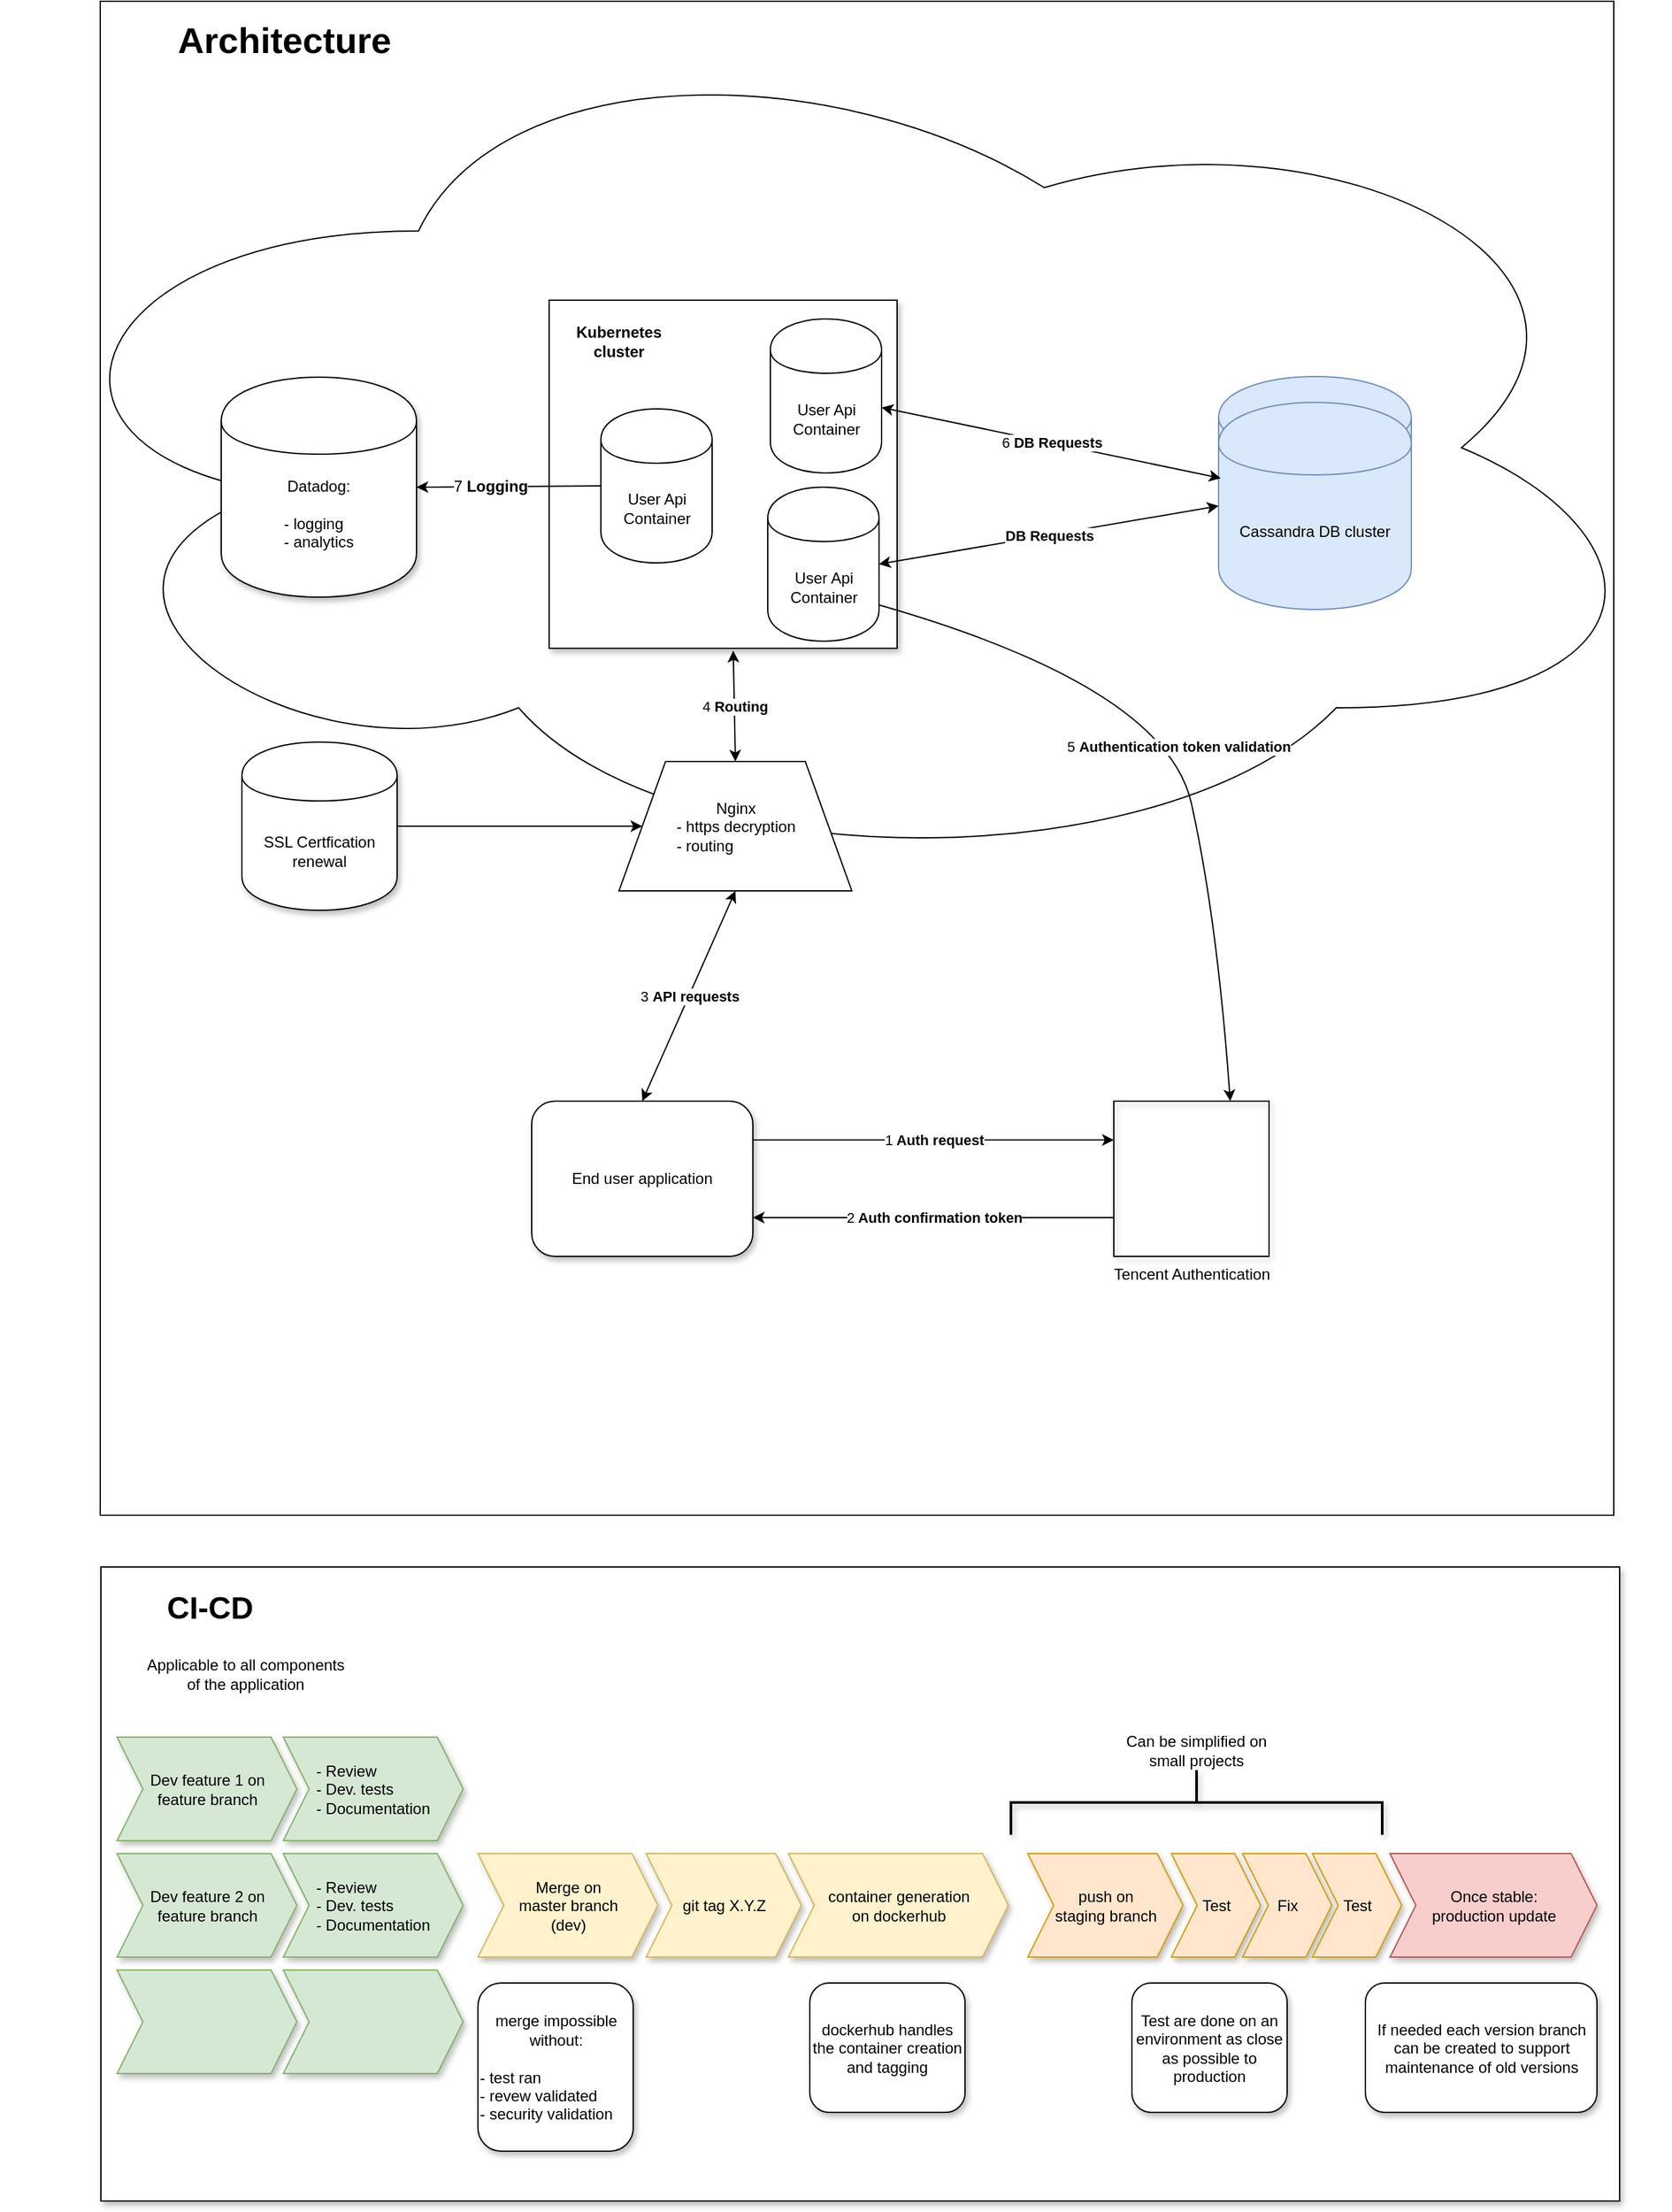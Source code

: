 <mxfile version="10.6.3"><diagram id="YVqzlqOm7jaOTrZ5rFpO" name="Page-1"><mxGraphModel dx="2861" dy="1140" grid="1" gridSize="10" guides="1" tooltips="1" connect="1" arrows="1" fold="1" page="1" pageScale="1" pageWidth="827" pageHeight="1169" math="0" shadow="0"><root><mxCell id="0"/><mxCell id="1" parent="0"/><mxCell id="DxjAr9QPb5Mxl59-Whex-93" value="" style="rounded=0;whiteSpace=wrap;html=1;shadow=1;" vertex="1" parent="1"><mxGeometry x="-143" y="1280" width="1174" height="490" as="geometry"/></mxCell><mxCell id="DxjAr9QPb5Mxl59-Whex-13" value="" style="whiteSpace=wrap;html=1;aspect=fixed;" vertex="1" parent="1"><mxGeometry x="-143.5" y="70" width="1170" height="1170" as="geometry"/></mxCell><mxCell id="DxjAr9QPb5Mxl59-Whex-15" value="" style="ellipse;shape=cloud;whiteSpace=wrap;html=1;" vertex="1" parent="1"><mxGeometry x="-220" y="80" width="1290" height="670" as="geometry"/></mxCell><mxCell id="hb0HDORnTuc1gALnupcl-1" value="&lt;font style=&quot;font-size: 28px&quot;&gt;&lt;b&gt;Architecture&lt;/b&gt;&lt;/font&gt;" style="text;html=1;strokeColor=none;fillColor=none;align=center;verticalAlign=middle;whiteSpace=wrap;rounded=0;" parent="1" vertex="1"><mxGeometry x="-126" y="90" width="250" height="20" as="geometry"/></mxCell><mxCell id="DxjAr9QPb5Mxl59-Whex-3" value="Tencent Authentication" style="shape=image;html=1;verticalAlign=top;verticalLabelPosition=bottom;labelBackgroundColor=#ffffff;imageAspect=0;aspect=fixed;image=https://cdn4.iconfinder.com/data/icons/flat-brand-logo-2/512/tencent-128.png;shadow=1;imageBorder=#000000;" vertex="1" parent="1"><mxGeometry x="640" y="920" width="120" height="120" as="geometry"/></mxCell><mxCell id="DxjAr9QPb5Mxl59-Whex-9" value="DB node" style="shape=cylinder;whiteSpace=wrap;html=1;boundedLbl=1;backgroundOutline=1;fillColor=#dae8fc;strokeColor=#6c8ebf;" vertex="1" parent="1"><mxGeometry x="721" y="360" width="149" height="160" as="geometry"/></mxCell><mxCell id="DxjAr9QPb5Mxl59-Whex-10" value="Cassandra DB cluster" style="shape=cylinder;whiteSpace=wrap;html=1;boundedLbl=1;backgroundOutline=1;fillColor=#dae8fc;strokeColor=#6c8ebf;" vertex="1" parent="1"><mxGeometry x="721" y="380" width="149" height="160" as="geometry"/></mxCell><mxCell id="DxjAr9QPb5Mxl59-Whex-17" value="1&lt;b&gt; Auth request &lt;/b&gt;" style="endArrow=classic;html=1;entryX=0;entryY=0.25;entryDx=0;entryDy=0;exitX=1;exitY=0.25;exitDx=0;exitDy=0;" edge="1" parent="1" source="DxjAr9QPb5Mxl59-Whex-56" target="DxjAr9QPb5Mxl59-Whex-3"><mxGeometry width="50" height="50" relative="1" as="geometry"><mxPoint x="211" y="940" as="sourcePoint"/><mxPoint x="261" y="890" as="targetPoint"/></mxGeometry></mxCell><mxCell id="DxjAr9QPb5Mxl59-Whex-18" value="2&lt;b&gt; Auth confirmation token&lt;/b&gt;" style="endArrow=classic;html=1;exitX=0;exitY=0.75;exitDx=0;exitDy=0;entryX=1;entryY=0.75;entryDx=0;entryDy=0;" edge="1" parent="1" source="DxjAr9QPb5Mxl59-Whex-3" target="DxjAr9QPb5Mxl59-Whex-56"><mxGeometry width="50" height="50" relative="1" as="geometry"><mxPoint x="421" y="1100" as="sourcePoint"/><mxPoint x="471" y="1050" as="targetPoint"/></mxGeometry></mxCell><mxCell id="DxjAr9QPb5Mxl59-Whex-20" value="" style="whiteSpace=wrap;html=1;aspect=fixed;shadow=1;" vertex="1" parent="1"><mxGeometry x="203.5" y="301" width="269" height="269" as="geometry"/></mxCell><mxCell id="DxjAr9QPb5Mxl59-Whex-21" value="User Api Container" style="shape=cylinder;whiteSpace=wrap;html=1;boundedLbl=1;backgroundOutline=1;" vertex="1" parent="1"><mxGeometry x="374.5" y="315.5" width="86" height="119" as="geometry"/></mxCell><mxCell id="DxjAr9QPb5Mxl59-Whex-22" value="User Api Container" style="shape=cylinder;whiteSpace=wrap;html=1;boundedLbl=1;backgroundOutline=1;" vertex="1" parent="1"><mxGeometry x="372.5" y="445.5" width="86" height="119" as="geometry"/></mxCell><mxCell id="DxjAr9QPb5Mxl59-Whex-25" value="3 &lt;b&gt;API requests&lt;/b&gt;" style="endArrow=classic;startArrow=classic;html=1;entryX=0.5;entryY=1;entryDx=0;entryDy=0;exitX=0.5;exitY=0;exitDx=0;exitDy=0;" edge="1" parent="1" source="DxjAr9QPb5Mxl59-Whex-56" target="DxjAr9QPb5Mxl59-Whex-19"><mxGeometry width="50" height="50" relative="1" as="geometry"><mxPoint x="274.5" y="790" as="sourcePoint"/><mxPoint x="324.5" y="740" as="targetPoint"/></mxGeometry></mxCell><mxCell id="DxjAr9QPb5Mxl59-Whex-30" value="&lt;div&gt;DB Requests&lt;/div&gt;" style="endArrow=classic;startArrow=classic;html=1;entryX=0;entryY=0.5;entryDx=0;entryDy=0;exitX=1;exitY=0.5;exitDx=0;exitDy=0;fontStyle=1" edge="1" parent="1" source="DxjAr9QPb5Mxl59-Whex-22" target="DxjAr9QPb5Mxl59-Whex-10"><mxGeometry width="50" height="50" relative="1" as="geometry"><mxPoint x="510" y="360" as="sourcePoint"/><mxPoint x="560" y="310" as="targetPoint"/></mxGeometry></mxCell><mxCell id="DxjAr9QPb5Mxl59-Whex-31" value="6 &lt;b&gt;DB Requests&lt;/b&gt;" style="endArrow=classic;startArrow=classic;html=1;entryX=0.011;entryY=0.366;entryDx=0;entryDy=0;entryPerimeter=0;" edge="1" parent="1" source="DxjAr9QPb5Mxl59-Whex-21" target="DxjAr9QPb5Mxl59-Whex-10"><mxGeometry width="50" height="50" relative="1" as="geometry"><mxPoint x="347.647" y="520.765" as="sourcePoint"/><mxPoint x="830" y="470.176" as="targetPoint"/></mxGeometry></mxCell><mxCell id="DxjAr9QPb5Mxl59-Whex-35" value="&lt;b&gt;Kubernetes cluster&lt;/b&gt;" style="text;html=1;strokeColor=none;fillColor=none;align=center;verticalAlign=middle;whiteSpace=wrap;rounded=0;shadow=1;" vertex="1" parent="1"><mxGeometry x="209.5" y="315" width="95" height="35" as="geometry"/></mxCell><mxCell id="DxjAr9QPb5Mxl59-Whex-38" value="User Api Container" style="shape=cylinder;whiteSpace=wrap;html=1;boundedLbl=1;backgroundOutline=1;" vertex="1" parent="1"><mxGeometry x="243.5" y="385" width="86" height="119" as="geometry"/></mxCell><mxCell id="DxjAr9QPb5Mxl59-Whex-40" value="" style="shape=image;verticalLabelPosition=bottom;labelBackgroundColor=#ffffff;verticalAlign=top;aspect=fixed;imageAspect=0;image=http://upload.wikimedia.org/wikipedia/commons/1/1e/Apache-cassandra-icon.png;" vertex="1" parent="1"><mxGeometry x="750" y="360" width="105" height="105" as="geometry"/></mxCell><mxCell id="DxjAr9QPb5Mxl59-Whex-42" value="" style="shape=image;verticalLabelPosition=bottom;labelBackgroundColor=#ffffff;verticalAlign=top;aspect=fixed;imageAspect=0;image=https://regmedia.co.uk/2016/03/11/kubernetes_logo.jpg?x=1200&amp;y=794;" vertex="1" parent="1"><mxGeometry x="300" y="311" width="59" height="39" as="geometry"/></mxCell><mxCell id="DxjAr9QPb5Mxl59-Whex-19" value="Nginx&lt;br&gt;&lt;div align=&quot;left&quot;&gt;- https decryption&lt;br&gt;- routing&lt;br&gt;&lt;/div&gt;" style="shape=trapezoid;perimeter=trapezoidPerimeter;whiteSpace=wrap;html=1;" vertex="1" parent="1"><mxGeometry x="257.5" y="657.5" width="180" height="100" as="geometry"/></mxCell><mxCell id="DxjAr9QPb5Mxl59-Whex-46" value="&lt;div&gt;Datadog:&lt;/div&gt;&lt;br&gt;&lt;div align=&quot;left&quot;&gt;- logging&lt;br&gt;- analytics&lt;br&gt;&lt;/div&gt;" style="shape=cylinder;whiteSpace=wrap;html=1;boundedLbl=1;backgroundOutline=1;shadow=1;" vertex="1" parent="1"><mxGeometry x="-50" y="360.5" width="151" height="170" as="geometry"/></mxCell><mxCell id="DxjAr9QPb5Mxl59-Whex-39" value="" style="shape=image;verticalLabelPosition=bottom;labelBackgroundColor=#ffffff;verticalAlign=top;aspect=fixed;imageAspect=0;image=https://datadog-prod.imgix.net/img/dd_logo_70x75.png?fm=png&amp;auto=format&amp;lossless=1;" vertex="1" parent="1"><mxGeometry x="2" y="360.5" width="47" height="50" as="geometry"/></mxCell><mxCell id="DxjAr9QPb5Mxl59-Whex-47" value="" style="endArrow=classic;html=1;exitX=0;exitY=0.5;exitDx=0;exitDy=0;entryX=1;entryY=0.5;entryDx=0;entryDy=0;" edge="1" parent="1" source="DxjAr9QPb5Mxl59-Whex-38" target="DxjAr9QPb5Mxl59-Whex-46"><mxGeometry width="50" height="50" relative="1" as="geometry"><mxPoint x="90" y="350" as="sourcePoint"/><mxPoint x="140" y="300" as="targetPoint"/></mxGeometry></mxCell><mxCell id="DxjAr9QPb5Mxl59-Whex-48" value="7 &lt;b&gt;Logging&lt;/b&gt;" style="text;html=1;resizable=0;points=[];align=center;verticalAlign=middle;labelBackgroundColor=#ffffff;" vertex="1" connectable="0" parent="DxjAr9QPb5Mxl59-Whex-47"><mxGeometry x="0.198" relative="1" as="geometry"><mxPoint as="offset"/></mxGeometry></mxCell><mxCell id="DxjAr9QPb5Mxl59-Whex-50" value="" style="shape=image;verticalLabelPosition=bottom;labelBackgroundColor=#ffffff;verticalAlign=top;aspect=fixed;imageAspect=0;image=https://www.splunk.com/content/dam/splunk-blogs/images/2017/02/nginx-logo.png;" vertex="1" parent="1"><mxGeometry x="391" y="727.5" width="60" height="60" as="geometry"/></mxCell><mxCell id="DxjAr9QPb5Mxl59-Whex-51" value="SSL Certfication renewal" style="shape=cylinder;whiteSpace=wrap;html=1;boundedLbl=1;backgroundOutline=1;shadow=1;" vertex="1" parent="1"><mxGeometry x="-34" y="642.5" width="120" height="130" as="geometry"/></mxCell><mxCell id="DxjAr9QPb5Mxl59-Whex-52" value="" style="endArrow=classic;html=1;exitX=1;exitY=0.5;exitDx=0;exitDy=0;entryX=0;entryY=0.5;entryDx=0;entryDy=0;" edge="1" parent="1" source="DxjAr9QPb5Mxl59-Whex-51" target="DxjAr9QPb5Mxl59-Whex-19"><mxGeometry width="50" height="50" relative="1" as="geometry"><mxPoint x="500" y="700" as="sourcePoint"/><mxPoint x="550" y="650" as="targetPoint"/></mxGeometry></mxCell><mxCell id="DxjAr9QPb5Mxl59-Whex-53" value="" style="shape=image;verticalLabelPosition=bottom;labelBackgroundColor=#ffffff;verticalAlign=top;aspect=fixed;imageAspect=0;image=http://www.zdnet.de/wp-content/uploads/2016/04/lets-encrypt.jpg;" vertex="1" parent="1"><mxGeometry x="-6" y="650.5" width="64" height="47" as="geometry"/></mxCell><mxCell id="DxjAr9QPb5Mxl59-Whex-12" value="&lt;b&gt;&lt;font style=&quot;font-size: 24px&quot;&gt;CI-CD&lt;/font&gt;&lt;/b&gt;" style="text;html=1;strokeColor=none;fillColor=none;align=center;verticalAlign=middle;whiteSpace=wrap;rounded=0;fontSize=28;" vertex="1" parent="1"><mxGeometry x="-126" y="1300" width="135" height="20" as="geometry"/></mxCell><mxCell id="DxjAr9QPb5Mxl59-Whex-55" value="4 &lt;b&gt;Routing&lt;/b&gt;" style="endArrow=classic;startArrow=classic;html=1;entryX=0.529;entryY=1.007;entryDx=0;entryDy=0;entryPerimeter=0;exitX=0.5;exitY=0;exitDx=0;exitDy=0;" edge="1" parent="1" source="DxjAr9QPb5Mxl59-Whex-19" target="DxjAr9QPb5Mxl59-Whex-20"><mxGeometry width="50" height="50" relative="1" as="geometry"><mxPoint x="190" y="640" as="sourcePoint"/><mxPoint x="240" y="590" as="targetPoint"/></mxGeometry></mxCell><mxCell id="DxjAr9QPb5Mxl59-Whex-56" value="End user application" style="rounded=1;whiteSpace=wrap;html=1;shadow=1;" vertex="1" parent="1"><mxGeometry x="190" y="920" width="171" height="120" as="geometry"/></mxCell><mxCell id="DxjAr9QPb5Mxl59-Whex-2" value="" style="shape=image;html=1;verticalAlign=top;verticalLabelPosition=bottom;labelBackgroundColor=#ffffff;imageAspect=0;aspect=fixed;image=https://cdn4.iconfinder.com/data/icons/chinas-social-share-icons/256/cssi_wechat-128.png" vertex="1" parent="1"><mxGeometry x="310.5" y="930" width="38" height="38" as="geometry"/></mxCell><mxCell id="DxjAr9QPb5Mxl59-Whex-61" value="5 &lt;b&gt;Authentication token validation&lt;/b&gt;" style="curved=1;endArrow=classic;html=1;exitX=1.004;exitY=0.766;exitDx=0;exitDy=0;exitPerimeter=0;entryX=0.75;entryY=0;entryDx=0;entryDy=0;" edge="1" parent="1" source="DxjAr9QPb5Mxl59-Whex-22" target="DxjAr9QPb5Mxl59-Whex-3"><mxGeometry width="50" height="50" relative="1" as="geometry"><mxPoint x="1280" y="890" as="sourcePoint"/><mxPoint x="1330" y="840" as="targetPoint"/><Array as="points"><mxPoint x="680" y="600"/><mxPoint x="720" y="780"/></Array></mxGeometry></mxCell><mxCell id="DxjAr9QPb5Mxl59-Whex-71" value="git tag X.Y.Z" style="shape=step;perimeter=stepPerimeter;whiteSpace=wrap;html=1;fixedSize=1;shadow=1;fillColor=#fff2cc;strokeColor=#d6b656;" vertex="1" parent="1"><mxGeometry x="278.5" y="1501.5" width="120" height="80" as="geometry"/></mxCell><mxCell id="DxjAr9QPb5Mxl59-Whex-72" value="container generation&lt;br&gt;on dockerhub" style="shape=step;perimeter=stepPerimeter;whiteSpace=wrap;html=1;fixedSize=1;shadow=1;fillColor=#fff2cc;strokeColor=#d6b656;" vertex="1" parent="1"><mxGeometry x="388.5" y="1501.5" width="170" height="80" as="geometry"/></mxCell><mxCell id="DxjAr9QPb5Mxl59-Whex-73" value="&lt;div&gt;Merge on&lt;/div&gt;&lt;div&gt;master branch&lt;/div&gt;&lt;div&gt;(dev)&lt;/div&gt;" style="shape=step;perimeter=stepPerimeter;whiteSpace=wrap;html=1;fixedSize=1;shadow=1;fillColor=#fff2cc;strokeColor=#d6b656;" vertex="1" parent="1"><mxGeometry x="148.5" y="1501.5" width="139" height="80" as="geometry"/></mxCell><mxCell id="DxjAr9QPb5Mxl59-Whex-74" value="&lt;div&gt;push on&lt;/div&gt;&lt;div&gt;staging branch&lt;/div&gt;" style="shape=step;perimeter=stepPerimeter;whiteSpace=wrap;html=1;fixedSize=1;shadow=1;fillColor=#ffe6cc;strokeColor=#d79b00;" vertex="1" parent="1"><mxGeometry x="573.5" y="1501.5" width="120" height="80" as="geometry"/></mxCell><mxCell id="DxjAr9QPb5Mxl59-Whex-75" value="Once stable:&lt;br&gt; production update" style="shape=step;perimeter=stepPerimeter;whiteSpace=wrap;html=1;fixedSize=1;shadow=1;fillColor=#f8cecc;strokeColor=#b85450;" vertex="1" parent="1"><mxGeometry x="853.5" y="1501.5" width="160" height="80" as="geometry"/></mxCell><mxCell id="DxjAr9QPb5Mxl59-Whex-76" value="Test" style="shape=step;perimeter=stepPerimeter;whiteSpace=wrap;html=1;fixedSize=1;shadow=1;fillColor=#ffe6cc;strokeColor=#d79b00;" vertex="1" parent="1"><mxGeometry x="684.5" y="1501.5" width="69" height="80" as="geometry"/></mxCell><mxCell id="DxjAr9QPb5Mxl59-Whex-77" value="Fix" style="shape=step;perimeter=stepPerimeter;whiteSpace=wrap;html=1;fixedSize=1;shadow=1;fillColor=#ffe6cc;strokeColor=#d79b00;" vertex="1" parent="1"><mxGeometry x="739.5" y="1501.5" width="69" height="80" as="geometry"/></mxCell><mxCell id="DxjAr9QPb5Mxl59-Whex-79" value="Test" style="shape=step;perimeter=stepPerimeter;whiteSpace=wrap;html=1;fixedSize=1;shadow=1;fillColor=#ffe6cc;strokeColor=#d79b00;" vertex="1" parent="1"><mxGeometry x="793.5" y="1501.5" width="69" height="80" as="geometry"/></mxCell><mxCell id="DxjAr9QPb5Mxl59-Whex-80" value="Dev feature 1 on&lt;br&gt;feature branch" style="shape=step;perimeter=stepPerimeter;whiteSpace=wrap;html=1;fixedSize=1;shadow=1;fillColor=#d5e8d4;strokeColor=#82b366;" vertex="1" parent="1"><mxGeometry x="-130.5" y="1411.5" width="139" height="80" as="geometry"/></mxCell><mxCell id="DxjAr9QPb5Mxl59-Whex-81" value="Dev feature 2 on&lt;br&gt;feature branch" style="shape=step;perimeter=stepPerimeter;whiteSpace=wrap;html=1;fixedSize=1;shadow=1;fillColor=#d5e8d4;strokeColor=#82b366;" vertex="1" parent="1"><mxGeometry x="-130.5" y="1501.5" width="139" height="80" as="geometry"/></mxCell><mxCell id="DxjAr9QPb5Mxl59-Whex-82" value="&lt;div align=&quot;left&quot;&gt;- Review&lt;br&gt;- Dev. tests&lt;br&gt;- Documentation&lt;/div&gt;" style="shape=step;perimeter=stepPerimeter;whiteSpace=wrap;html=1;fixedSize=1;shadow=1;fillColor=#d5e8d4;strokeColor=#82b366;" vertex="1" parent="1"><mxGeometry x="-2" y="1501.5" width="139" height="80" as="geometry"/></mxCell><mxCell id="DxjAr9QPb5Mxl59-Whex-83" value="&lt;div align=&quot;left&quot;&gt;- Review&lt;br&gt;- Dev. tests&lt;br&gt;- Documentation&lt;/div&gt;" style="shape=step;perimeter=stepPerimeter;whiteSpace=wrap;html=1;fixedSize=1;shadow=1;fillColor=#d5e8d4;strokeColor=#82b366;" vertex="1" parent="1"><mxGeometry x="-2" y="1411.5" width="139" height="80" as="geometry"/></mxCell><mxCell id="DxjAr9QPb5Mxl59-Whex-84" value="" style="shape=step;perimeter=stepPerimeter;whiteSpace=wrap;html=1;fixedSize=1;shadow=1;fillColor=#d5e8d4;strokeColor=#82b366;" vertex="1" parent="1"><mxGeometry x="-130.5" y="1591.5" width="139" height="80" as="geometry"/></mxCell><mxCell id="DxjAr9QPb5Mxl59-Whex-85" value="" style="shape=step;perimeter=stepPerimeter;whiteSpace=wrap;html=1;fixedSize=1;shadow=1;fillColor=#d5e8d4;strokeColor=#82b366;" vertex="1" parent="1"><mxGeometry x="-2" y="1591.5" width="139" height="80" as="geometry"/></mxCell><mxCell id="DxjAr9QPb5Mxl59-Whex-89" value="If needed each version branch can be created to support maintenance of old versions" style="rounded=1;whiteSpace=wrap;html=1;shadow=1;" vertex="1" parent="1"><mxGeometry x="834.5" y="1601.5" width="179" height="100" as="geometry"/></mxCell><mxCell id="DxjAr9QPb5Mxl59-Whex-90" value="dockerhub handles the container creation and tagging" style="rounded=1;whiteSpace=wrap;html=1;shadow=1;" vertex="1" parent="1"><mxGeometry x="405" y="1601.5" width="120" height="100" as="geometry"/></mxCell><mxCell id="DxjAr9QPb5Mxl59-Whex-91" value="Test are done on an environment as close as possible to production" style="rounded=1;whiteSpace=wrap;html=1;shadow=1;" vertex="1" parent="1"><mxGeometry x="654" y="1601.5" width="120" height="100" as="geometry"/></mxCell><mxCell id="DxjAr9QPb5Mxl59-Whex-92" value="&lt;div&gt;merge impossible without:&lt;/div&gt;&lt;div&gt;&lt;br&gt;&lt;/div&gt;&lt;div align=&quot;left&quot;&gt;- test ran&lt;br&gt;- revew validated&lt;br&gt;- security validation&lt;br&gt;&lt;/div&gt;" style="rounded=1;whiteSpace=wrap;html=1;shadow=1;" vertex="1" parent="1"><mxGeometry x="148.5" y="1601.5" width="120" height="130" as="geometry"/></mxCell><mxCell id="DxjAr9QPb5Mxl59-Whex-95" value="" style="strokeWidth=2;html=1;shape=mxgraph.flowchart.annotation_2;align=left;shadow=1;rotation=90;" vertex="1" parent="1"><mxGeometry x="679" y="1318.5" width="50" height="287" as="geometry"/></mxCell><mxCell id="DxjAr9QPb5Mxl59-Whex-96" value="Can be simplified on small projects" style="text;html=1;strokeColor=none;fillColor=none;align=center;verticalAlign=middle;whiteSpace=wrap;rounded=0;shadow=1;" vertex="1" parent="1"><mxGeometry x="644" y="1411.5" width="120" height="20" as="geometry"/></mxCell><mxCell id="DxjAr9QPb5Mxl59-Whex-97" value="Applicable to all components of the application" style="text;html=1;strokeColor=none;fillColor=none;align=center;verticalAlign=middle;whiteSpace=wrap;rounded=0;shadow=1;" vertex="1" parent="1"><mxGeometry x="-111" y="1340" width="160" height="45" as="geometry"/></mxCell></root></mxGraphModel></diagram></mxfile>
